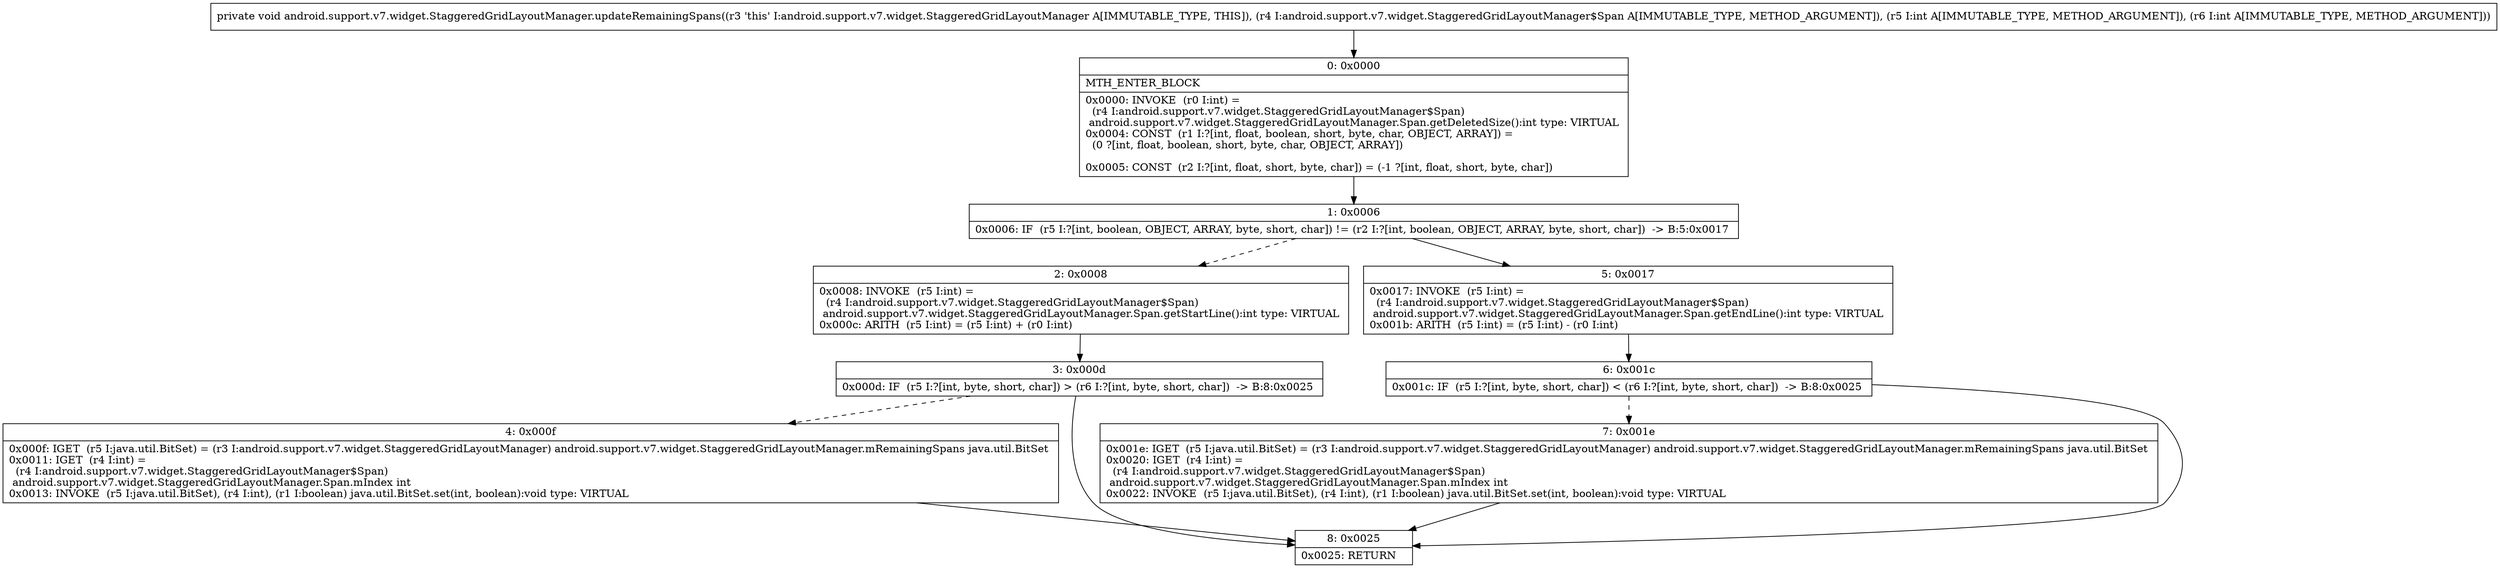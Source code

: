 digraph "CFG forandroid.support.v7.widget.StaggeredGridLayoutManager.updateRemainingSpans(Landroid\/support\/v7\/widget\/StaggeredGridLayoutManager$Span;II)V" {
Node_0 [shape=record,label="{0\:\ 0x0000|MTH_ENTER_BLOCK\l|0x0000: INVOKE  (r0 I:int) = \l  (r4 I:android.support.v7.widget.StaggeredGridLayoutManager$Span)\l android.support.v7.widget.StaggeredGridLayoutManager.Span.getDeletedSize():int type: VIRTUAL \l0x0004: CONST  (r1 I:?[int, float, boolean, short, byte, char, OBJECT, ARRAY]) = \l  (0 ?[int, float, boolean, short, byte, char, OBJECT, ARRAY])\l \l0x0005: CONST  (r2 I:?[int, float, short, byte, char]) = (\-1 ?[int, float, short, byte, char]) \l}"];
Node_1 [shape=record,label="{1\:\ 0x0006|0x0006: IF  (r5 I:?[int, boolean, OBJECT, ARRAY, byte, short, char]) != (r2 I:?[int, boolean, OBJECT, ARRAY, byte, short, char])  \-\> B:5:0x0017 \l}"];
Node_2 [shape=record,label="{2\:\ 0x0008|0x0008: INVOKE  (r5 I:int) = \l  (r4 I:android.support.v7.widget.StaggeredGridLayoutManager$Span)\l android.support.v7.widget.StaggeredGridLayoutManager.Span.getStartLine():int type: VIRTUAL \l0x000c: ARITH  (r5 I:int) = (r5 I:int) + (r0 I:int) \l}"];
Node_3 [shape=record,label="{3\:\ 0x000d|0x000d: IF  (r5 I:?[int, byte, short, char]) \> (r6 I:?[int, byte, short, char])  \-\> B:8:0x0025 \l}"];
Node_4 [shape=record,label="{4\:\ 0x000f|0x000f: IGET  (r5 I:java.util.BitSet) = (r3 I:android.support.v7.widget.StaggeredGridLayoutManager) android.support.v7.widget.StaggeredGridLayoutManager.mRemainingSpans java.util.BitSet \l0x0011: IGET  (r4 I:int) = \l  (r4 I:android.support.v7.widget.StaggeredGridLayoutManager$Span)\l android.support.v7.widget.StaggeredGridLayoutManager.Span.mIndex int \l0x0013: INVOKE  (r5 I:java.util.BitSet), (r4 I:int), (r1 I:boolean) java.util.BitSet.set(int, boolean):void type: VIRTUAL \l}"];
Node_5 [shape=record,label="{5\:\ 0x0017|0x0017: INVOKE  (r5 I:int) = \l  (r4 I:android.support.v7.widget.StaggeredGridLayoutManager$Span)\l android.support.v7.widget.StaggeredGridLayoutManager.Span.getEndLine():int type: VIRTUAL \l0x001b: ARITH  (r5 I:int) = (r5 I:int) \- (r0 I:int) \l}"];
Node_6 [shape=record,label="{6\:\ 0x001c|0x001c: IF  (r5 I:?[int, byte, short, char]) \< (r6 I:?[int, byte, short, char])  \-\> B:8:0x0025 \l}"];
Node_7 [shape=record,label="{7\:\ 0x001e|0x001e: IGET  (r5 I:java.util.BitSet) = (r3 I:android.support.v7.widget.StaggeredGridLayoutManager) android.support.v7.widget.StaggeredGridLayoutManager.mRemainingSpans java.util.BitSet \l0x0020: IGET  (r4 I:int) = \l  (r4 I:android.support.v7.widget.StaggeredGridLayoutManager$Span)\l android.support.v7.widget.StaggeredGridLayoutManager.Span.mIndex int \l0x0022: INVOKE  (r5 I:java.util.BitSet), (r4 I:int), (r1 I:boolean) java.util.BitSet.set(int, boolean):void type: VIRTUAL \l}"];
Node_8 [shape=record,label="{8\:\ 0x0025|0x0025: RETURN   \l}"];
MethodNode[shape=record,label="{private void android.support.v7.widget.StaggeredGridLayoutManager.updateRemainingSpans((r3 'this' I:android.support.v7.widget.StaggeredGridLayoutManager A[IMMUTABLE_TYPE, THIS]), (r4 I:android.support.v7.widget.StaggeredGridLayoutManager$Span A[IMMUTABLE_TYPE, METHOD_ARGUMENT]), (r5 I:int A[IMMUTABLE_TYPE, METHOD_ARGUMENT]), (r6 I:int A[IMMUTABLE_TYPE, METHOD_ARGUMENT])) }"];
MethodNode -> Node_0;
Node_0 -> Node_1;
Node_1 -> Node_2[style=dashed];
Node_1 -> Node_5;
Node_2 -> Node_3;
Node_3 -> Node_4[style=dashed];
Node_3 -> Node_8;
Node_4 -> Node_8;
Node_5 -> Node_6;
Node_6 -> Node_7[style=dashed];
Node_6 -> Node_8;
Node_7 -> Node_8;
}

